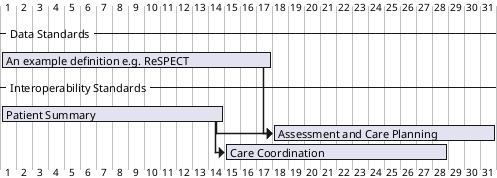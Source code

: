 @startgantt

-- Data Standards --
 [An example definition e.g. ReSPECT] as [V4] lasts 2 week and 3 days

-- Interoperability Standards --

[Patient Summary] as [V1] lasts 2 week
 [Assessment and Care Planning] as [V2] lasts 2 week
 [V2] starts at [V1]'s end
 [Care Coordination] as [V3] lasts 2 week
 [V3] starts at [V1]'s end
 [V2] starts at [V4]'s end


@endgantt

